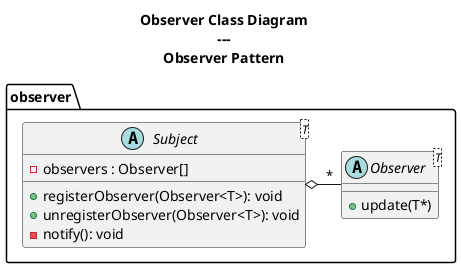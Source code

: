@startuml observer-class-diagram

title Observer Class Diagram\n---\nObserver Pattern

package "observer" {
    abstract class "Observer<T>" as Observer {
        + update(T*)
    }

    abstract class "Subject<T>" as Subject {
        - observers : Observer[]
        + registerObserver(Observer<T>): void
        + unregisterObserver(Observer<T>): void
        - notify(): void 
    }
}

Subject o- "*" Observer
 
@enduml